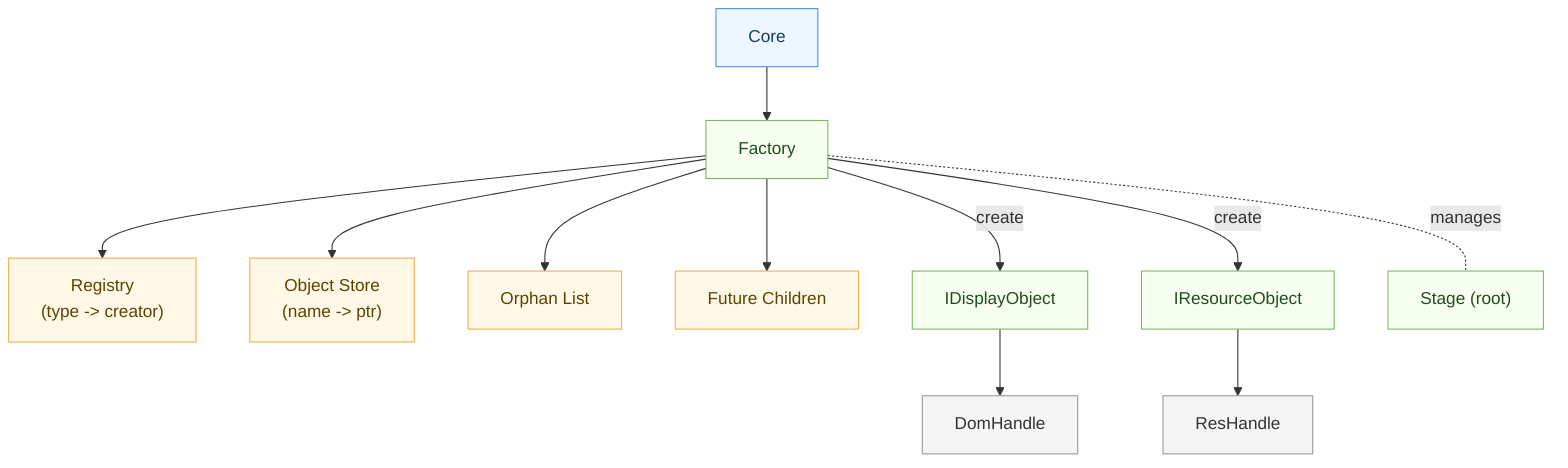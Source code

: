 flowchart TB
  classDef core fill:#eef7ff,stroke:#4a90e2,color:#1a3b5d,stroke-width:1px
  classDef mod  fill:#f7fff0,stroke:#7bb661,color:#234d20,stroke-width:1px
  classDef store fill:#fff8e6,stroke:#f0ad4e,color:#5a4500,stroke-width:1px
  classDef util fill:#f5f5f5,stroke:#999,color:#333,stroke-width:1px

  Core["Core"]:::core
  Factory["Factory"]:::mod
  Registry["Registry\n(type -> creator)"]:::store
  Store["Object Store\n(name -> ptr)"]:::store
  Orphans["Orphan List"]:::store
  Future["Future Children"]:::store

  IDisplay["IDisplayObject"]:::mod
  IResource["IResourceObject"]:::mod
  DomHandle["DomHandle<T>"]:::util
  ResHandle["ResHandle<T>"]:::util
  Stage["Stage (root)"]:::mod

  Core --> Factory
  Factory --> Registry
  Factory --> Store
  Factory --> Orphans
  Factory --> Future

  Factory -- create --> IDisplay
  Factory -- create --> IResource
  IDisplay --> DomHandle
  IResource --> ResHandle
  Factory -. manages .- Stage